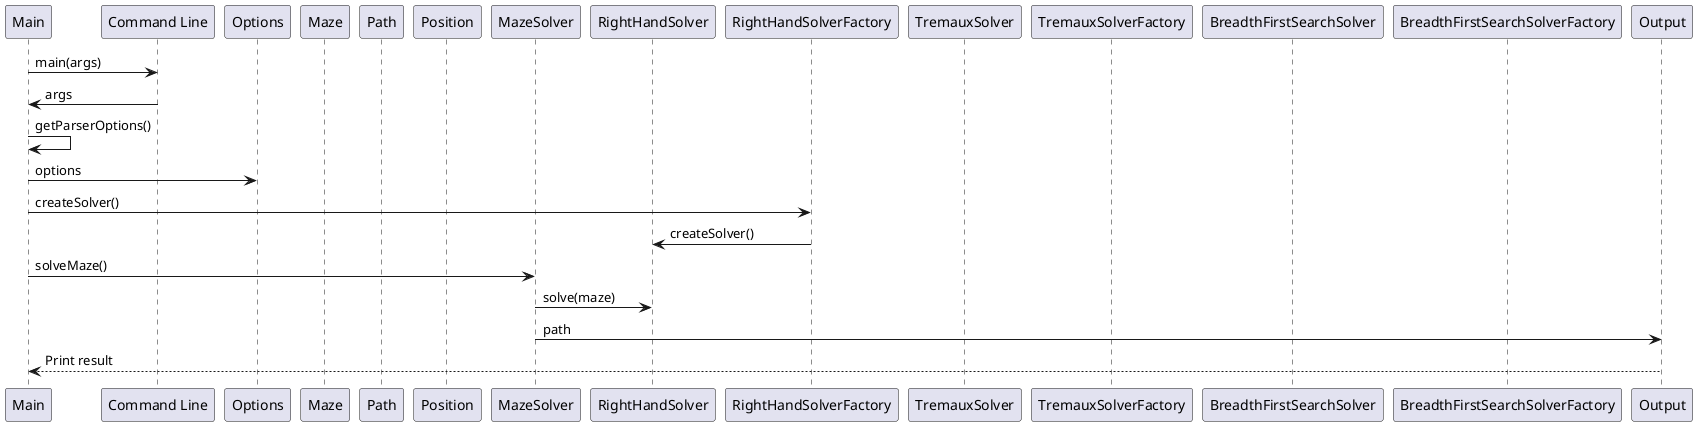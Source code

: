 @startuml sequence

participant Main
participant "Command Line" as CommandLine
participant Options
participant Maze
participant Path
participant Position
participant MazeSolver
participant RightHandSolver
participant RightHandSolverFactory
participant TremauxSolver
participant TremauxSolverFactory
participant BreadthFirstSearchSolver
participant BreadthFirstSearchSolverFactory
participant Output

Main -> CommandLine: main(args)
CommandLine -> Main: args
Main -> Main: getParserOptions()
Main -> Options: options
Main -> RightHandSolverFactory: createSolver()
RightHandSolverFactory -> RightHandSolver: createSolver()
Main -> MazeSolver: solveMaze()
MazeSolver -> RightHandSolver: solve(maze)
MazeSolver -> Output: path
Output --> Main: Print result

@enduml

